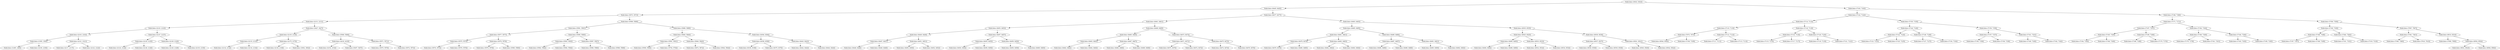 digraph G{
562913918 [label="Node{data=[6543, 6543]}"]
562913918 -> 1317739571
1317739571 [label="Node{data=[6445, 6445]}"]
1317739571 -> 2101864753
2101864753 [label="Node{data=[5573, 5573]}"]
2101864753 -> 1479606876
1479606876 [label="Node{data=[2131, 2131]}"]
1479606876 -> 308614582
308614582 [label="Node{data=[2123, 2123]}"]
308614582 -> 68811085
68811085 [label="Node{data=[2103, 2103]}"]
68811085 -> 1180014238
1180014238 [label="Node{data=[1505, 1505]}"]
1180014238 -> 371613674
371613674 [label="Node{data=[1495, 1495]}"]
1180014238 -> 752103485
752103485 [label="Node{data=[2100, 2100]}"]
68811085 -> 1741453179
1741453179 [label="Node{data=[2121, 2121]}"]
1741453179 -> 231206010
231206010 [label="Node{data=[2117, 2117]}"]
1741453179 -> 691682087
691682087 [label="Node{data=[2122, 2122]}"]
308614582 -> 618836965
618836965 [label="Node{data=[2127, 2127]}"]
618836965 -> 538017709
538017709 [label="Node{data=[2125, 2125]}"]
538017709 -> 310895593
310895593 [label="Node{data=[2124, 2124]}"]
538017709 -> 1788608925
1788608925 [label="Node{data=[2126, 2126]}"]
618836965 -> 1532033712
1532033712 [label="Node{data=[2129, 2129]}"]
1532033712 -> 1880558176
1880558176 [label="Node{data=[2128, 2128]}"]
1532033712 -> 1570907936
1570907936 [label="Node{data=[2130, 2130]}"]
1479606876 -> 1463305696
1463305696 [label="Node{data=[3427, 3427]}"]
1463305696 -> 190947533
190947533 [label="Node{data=[2135, 2135]}"]
190947533 -> 1131278283
1131278283 [label="Node{data=[2133, 2133]}"]
1131278283 -> 255482785
255482785 [label="Node{data=[2132, 2132]}"]
1131278283 -> 439884003
439884003 [label="Node{data=[2134, 2134]}"]
190947533 -> 475636897
475636897 [label="Node{data=[2175, 2175]}"]
475636897 -> 811995990
811995990 [label="Node{data=[2136, 2136]}"]
475636897 -> 1843179944
1843179944 [label="Node{data=[3002, 3002]}"]
1463305696 -> 930698224
930698224 [label="Node{data=[5569, 5569]}"]
930698224 -> 1716819218
1716819218 [label="Node{data=[4218, 4218]}"]
1716819218 -> 1713952301
1713952301 [label="Node{data=[4152, 4152]}"]
1716819218 -> 1852930737
1852930737 [label="Node{data=[5457, 5457]}"]
930698224 -> 334119516
334119516 [label="Node{data=[5571, 5571]}"]
334119516 -> 1364506934
1364506934 [label="Node{data=[5570, 5570]}"]
334119516 -> 1911395471
1911395471 [label="Node{data=[5572, 5572]}"]
2101864753 -> 346868977
346868977 [label="Node{data=[5589, 5589]}"]
346868977 -> 1427473562
1427473562 [label="Node{data=[5581, 5581]}"]
1427473562 -> 561777159
561777159 [label="Node{data=[5577, 5577]}"]
561777159 -> 1009298251
1009298251 [label="Node{data=[5575, 5575]}"]
1009298251 -> 1309746043
1309746043 [label="Node{data=[5574, 5574]}"]
1009298251 -> 928604023
928604023 [label="Node{data=[5576, 5576]}"]
561777159 -> 1991530409
1991530409 [label="Node{data=[5579, 5579]}"]
1991530409 -> 264231111
264231111 [label="Node{data=[5578, 5578]}"]
1991530409 -> 1223829680
1223829680 [label="Node{data=[5580, 5580]}"]
1427473562 -> 892167230
892167230 [label="Node{data=[5585, 5585]}"]
892167230 -> 1643148333
1643148333 [label="Node{data=[5583, 5583]}"]
1643148333 -> 276361524
276361524 [label="Node{data=[5582, 5582]}"]
1643148333 -> 1226239011
1226239011 [label="Node{data=[5584, 5584]}"]
892167230 -> 390360491
390360491 [label="Node{data=[5587, 5587]}"]
390360491 -> 1970745970
1970745970 [label="Node{data=[5586, 5586]}"]
390360491 -> 575769785
575769785 [label="Node{data=[5588, 5588]}"]
346868977 -> 1549273892
1549273892 [label="Node{data=[5989, 5989]}"]
1549273892 -> 1757748273
1757748273 [label="Node{data=[5840, 5840]}"]
1757748273 -> 611141625
611141625 [label="Node{data=[5591, 5591]}"]
611141625 -> 183968649
183968649 [label="Node{data=[5590, 5590]}"]
611141625 -> 376047832
376047832 [label="Node{data=[5754, 5754]}"]
1757748273 -> 1452190384
1452190384 [label="Node{data=[5940, 5940]}"]
1452190384 -> 403864855
403864855 [label="Node{data=[5872, 5872]}"]
1452190384 -> 726331127
726331127 [label="Node{data=[5944, 5944]}"]
1549273892 -> 1839206286
1839206286 [label="Node{data=[6394, 6394]}"]
1839206286 -> 1314448288
1314448288 [label="Node{data=[6358, 6358]}"]
1314448288 -> 1168754105
1168754105 [label="Node{data=[6338, 6338]}"]
1314448288 -> 971552429
971552429 [label="Node{data=[6375, 6375]}"]
1839206286 -> 1423508065
1423508065 [label="Node{data=[6443, 6443]}"]
1423508065 -> 1570090681
1570090681 [label="Node{data=[6442, 6442]}"]
1423508065 -> 1452944575
1452944575 [label="Node{data=[6444, 6444]}"]
1317739571 -> 708556063
708556063 [label="Node{data=[6477, 6477]}"]
708556063 -> 913141811
913141811 [label="Node{data=[6461, 6461]}"]
913141811 -> 1182654497
1182654497 [label="Node{data=[6453, 6453]}"]
1182654497 -> 1099285381
1099285381 [label="Node{data=[6449, 6449]}"]
1099285381 -> 920720871
920720871 [label="Node{data=[6447, 6447]}"]
920720871 -> 1808795616
1808795616 [label="Node{data=[6446, 6446]}"]
920720871 -> 1107664467
1107664467 [label="Node{data=[6448, 6448]}"]
1099285381 -> 770962557
770962557 [label="Node{data=[6451, 6451]}"]
770962557 -> 318997001
318997001 [label="Node{data=[6450, 6450]}"]
770962557 -> 2013751438
2013751438 [label="Node{data=[6452, 6452]}"]
1182654497 -> 371099355
371099355 [label="Node{data=[6457, 6457]}"]
371099355 -> 612157561
612157561 [label="Node{data=[6455, 6455]}"]
612157561 -> 727717173
727717173 [label="Node{data=[6454, 6454]}"]
612157561 -> 1759529935
1759529935 [label="Node{data=[6456, 6456]}"]
371099355 -> 170532950
170532950 [label="Node{data=[6459, 6459]}"]
170532950 -> 1222057578
1222057578 [label="Node{data=[6458, 6458]}"]
170532950 -> 1664447480
1664447480 [label="Node{data=[6460, 6460]}"]
913141811 -> 157409890
157409890 [label="Node{data=[6469, 6469]}"]
157409890 -> 1376934792
1376934792 [label="Node{data=[6465, 6465]}"]
1376934792 -> 575028206
575028206 [label="Node{data=[6463, 6463]}"]
575028206 -> 1789142765
1789142765 [label="Node{data=[6462, 6462]}"]
575028206 -> 1825614633
1825614633 [label="Node{data=[6464, 6464]}"]
1376934792 -> 752775968
752775968 [label="Node{data=[6467, 6467]}"]
752775968 -> 1062515742
1062515742 [label="Node{data=[6466, 6466]}"]
752775968 -> 1955364439
1955364439 [label="Node{data=[6468, 6468]}"]
157409890 -> 502008332
502008332 [label="Node{data=[6473, 6473]}"]
502008332 -> 1123302882
1123302882 [label="Node{data=[6471, 6471]}"]
1123302882 -> 1478133222
1478133222 [label="Node{data=[6470, 6470]}"]
1123302882 -> 1341339252
1341339252 [label="Node{data=[6472, 6472]}"]
502008332 -> 842201580
842201580 [label="Node{data=[6475, 6475]}"]
842201580 -> 1372248421
1372248421 [label="Node{data=[6474, 6474]}"]
842201580 -> 1567838991
1567838991 [label="Node{data=[6476, 6476]}"]
708556063 -> 191209027
191209027 [label="Node{data=[6493, 6493]}"]
191209027 -> 784198490
784198490 [label="Node{data=[6485, 6485]}"]
784198490 -> 700124697
700124697 [label="Node{data=[6481, 6481]}"]
700124697 -> 1847057162
1847057162 [label="Node{data=[6479, 6479]}"]
1847057162 -> 1227347725
1227347725 [label="Node{data=[6478, 6478]}"]
1847057162 -> 142672456
142672456 [label="Node{data=[6480, 6480]}"]
700124697 -> 2033913479
2033913479 [label="Node{data=[6483, 6483]}"]
2033913479 -> 698631457
698631457 [label="Node{data=[6482, 6482]}"]
2033913479 -> 1582063783
1582063783 [label="Node{data=[6484, 6484]}"]
784198490 -> 1591720548
1591720548 [label="Node{data=[6489, 6489]}"]
1591720548 -> 2133968910
2133968910 [label="Node{data=[6487, 6487]}"]
2133968910 -> 1958156164
1958156164 [label="Node{data=[6486, 6486]}"]
2133968910 -> 1237522669
1237522669 [label="Node{data=[6488, 6488]}"]
1591720548 -> 1785501483
1785501483 [label="Node{data=[6491, 6491]}"]
1785501483 -> 460084176
460084176 [label="Node{data=[6490, 6490]}"]
1785501483 -> 1462463502
1462463502 [label="Node{data=[6492, 6492]}"]
191209027 -> 117314166
117314166 [label="Node{data=[6535, 6535]}"]
117314166 -> 136648781
136648781 [label="Node{data=[6525, 6525]}"]
136648781 -> 1907238986
1907238986 [label="Node{data=[6495, 6495]}"]
1907238986 -> 2112446829
2112446829 [label="Node{data=[6494, 6494]}"]
1907238986 -> 200454404
200454404 [label="Node{data=[6496, 6496]}"]
136648781 -> 733296455
733296455 [label="Node{data=[6533, 6533]}"]
733296455 -> 735684099
735684099 [label="Node{data=[6532, 6532]}"]
733296455 -> 495802396
495802396 [label="Node{data=[6534, 6534]}"]
117314166 -> 65646648
65646648 [label="Node{data=[6539, 6539]}"]
65646648 -> 23375885
23375885 [label="Node{data=[6537, 6537]}"]
23375885 -> 1743517596
1743517596 [label="Node{data=[6536, 6536]}"]
23375885 -> 282140357
282140357 [label="Node{data=[6538, 6538]}"]
65646648 -> 1593250967
1593250967 [label="Node{data=[6541, 6541]}"]
1593250967 -> 2058826652
2058826652 [label="Node{data=[6540, 6540]}"]
1593250967 -> 1113095233
1113095233 [label="Node{data=[6542, 6542]}"]
562913918 -> 1516729849
1516729849 [label="Node{data=[7163, 7163]}"]
1516729849 -> 1012044174
1012044174 [label="Node{data=[7122, 7122]}"]
1012044174 -> 2142928459
2142928459 [label="Node{data=[7114, 7114]}"]
2142928459 -> 2114043785
2114043785 [label="Node{data=[7110, 7110]}"]
2114043785 -> 522765581
522765581 [label="Node{data=[7073, 7073]}"]
522765581 -> 937355655
937355655 [label="Node{data=[6544, 6544]}"]
522765581 -> 456823057
456823057 [label="Node{data=[7109, 7109]}"]
2114043785 -> 1756665864
1756665864 [label="Node{data=[7112, 7112]}"]
1756665864 -> 829241534
829241534 [label="Node{data=[7111, 7111]}"]
1756665864 -> 1908370885
1908370885 [label="Node{data=[7113, 7113]}"]
2142928459 -> 1052956922
1052956922 [label="Node{data=[7118, 7118]}"]
1052956922 -> 1920627698
1920627698 [label="Node{data=[7116, 7116]}"]
1920627698 -> 705301963
705301963 [label="Node{data=[7115, 7115]}"]
1920627698 -> 550607882
550607882 [label="Node{data=[7117, 7117]}"]
1052956922 -> 150771170
150771170 [label="Node{data=[7120, 7120]}"]
150771170 -> 691573484
691573484 [label="Node{data=[7119, 7119]}"]
150771170 -> 1395041877
1395041877 [label="Node{data=[7121, 7121]}"]
1012044174 -> 2142982647
2142982647 [label="Node{data=[7155, 7155]}"]
2142982647 -> 319068263
319068263 [label="Node{data=[7126, 7126]}"]
319068263 -> 2118567705
2118567705 [label="Node{data=[7124, 7124]}"]
2118567705 -> 406110858
406110858 [label="Node{data=[7123, 7123]}"]
2118567705 -> 1025838226
1025838226 [label="Node{data=[7125, 7125]}"]
319068263 -> 181763313
181763313 [label="Node{data=[7149, 7149]}"]
181763313 -> 1113791677
1113791677 [label="Node{data=[7127, 7127]}"]
181763313 -> 2088609513
2088609513 [label="Node{data=[7154, 7154]}"]
2142982647 -> 1772713064
1772713064 [label="Node{data=[7159, 7159]}"]
1772713064 -> 1220194136
1220194136 [label="Node{data=[7157, 7157]}"]
1220194136 -> 308724742
308724742 [label="Node{data=[7156, 7156]}"]
1220194136 -> 62747213
62747213 [label="Node{data=[7158, 7158]}"]
1772713064 -> 555043942
555043942 [label="Node{data=[7161, 7161]}"]
555043942 -> 1019803507
1019803507 [label="Node{data=[7160, 7160]}"]
555043942 -> 405426712
405426712 [label="Node{data=[7162, 7162]}"]
1516729849 -> 1894605898
1894605898 [label="Node{data=[7186, 7186]}"]
1894605898 -> 2073063501
2073063501 [label="Node{data=[7171, 7171]}"]
2073063501 -> 1602339
1602339 [label="Node{data=[7167, 7167]}"]
1602339 -> 1256741802
1256741802 [label="Node{data=[7165, 7165]}"]
1256741802 -> 1371318665
1371318665 [label="Node{data=[7164, 7164]}"]
1256741802 -> 701938155
701938155 [label="Node{data=[7166, 7166]}"]
1602339 -> 1788102297
1788102297 [label="Node{data=[7169, 7169]}"]
1788102297 -> 1655272810
1655272810 [label="Node{data=[7168, 7168]}"]
1788102297 -> 1450010711
1450010711 [label="Node{data=[7170, 7170]}"]
2073063501 -> 1248369296
1248369296 [label="Node{data=[7182, 7182]}"]
1248369296 -> 33603018
33603018 [label="Node{data=[7180, 7180]}"]
33603018 -> 724273861
724273861 [label="Node{data=[7179, 7179]}"]
33603018 -> 372858919
372858919 [label="Node{data=[7181, 7181]}"]
1248369296 -> 411817066
411817066 [label="Node{data=[7184, 7184]}"]
411817066 -> 534955100
534955100 [label="Node{data=[7183, 7183]}"]
411817066 -> 1751652551
1751652551 [label="Node{data=[7185, 7185]}"]
1894605898 -> 890070453
890070453 [label="Node{data=[7359, 7359]}"]
890070453 -> 1944313850
1944313850 [label="Node{data=[7190, 7190]}"]
1944313850 -> 2049586686
2049586686 [label="Node{data=[7188, 7188]}"]
2049586686 -> 1378661468
1378661468 [label="Node{data=[7187, 7187]}"]
2049586686 -> 215106401
215106401 [label="Node{data=[7189, 7189]}"]
1944313850 -> 1638093070
1638093070 [label="Node{data=[7282, 7282]}"]
1638093070 -> 1242373377
1242373377 [label="Node{data=[7191, 7191]}"]
1638093070 -> 2100612680
2100612680 [label="Node{data=[7319, 7319]}"]
890070453 -> 1667453892
1667453892 [label="Node{data=[7907, 7907]}"]
1667453892 -> 406017415
406017415 [label="Node{data=[7361, 7361]}"]
406017415 -> 989111957
989111957 [label="Node{data=[7360, 7360]}"]
406017415 -> 1642686733
1642686733 [label="Node{data=[7610, 7610]}"]
1667453892 -> 409856903
409856903 [label="Node{data=[8510, 8510]}"]
409856903 -> 443554400
443554400 [label="Node{data=[7958, 7958]}"]
409856903 -> 87017397
87017397 [label="Node{data=[8554, 8554]}"]
87017397 -> 799303452
799303452 [label="Node{data=[8523, 8523]}"]
87017397 -> 1491239100
1491239100 [label="Node{data=[8584, 8584]}"]
}